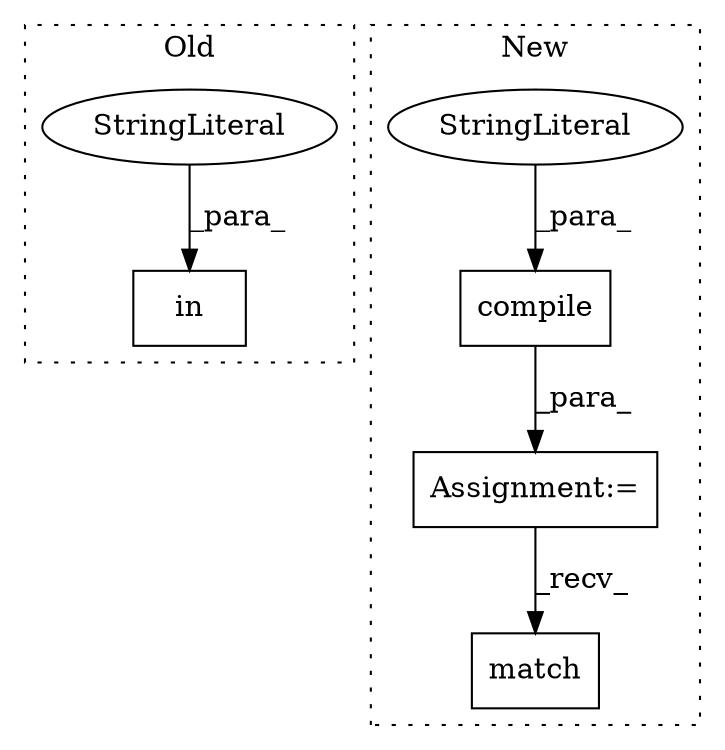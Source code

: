 digraph G {
subgraph cluster0 {
1 [label="in" a="105" s="1456" l="25" shape="box"];
4 [label="StringLiteral" a="45" s="1456" l="13" shape="ellipse"];
label = "Old";
style="dotted";
}
subgraph cluster1 {
2 [label="match" a="32" s="2049,2056" l="6,1" shape="box"];
3 [label="Assignment:=" a="7" s="1912" l="1" shape="box"];
5 [label="compile" a="32" s="1916,1943" l="8,1" shape="box"];
6 [label="StringLiteral" a="45" s="1924" l="19" shape="ellipse"];
label = "New";
style="dotted";
}
3 -> 2 [label="_recv_"];
4 -> 1 [label="_para_"];
5 -> 3 [label="_para_"];
6 -> 5 [label="_para_"];
}